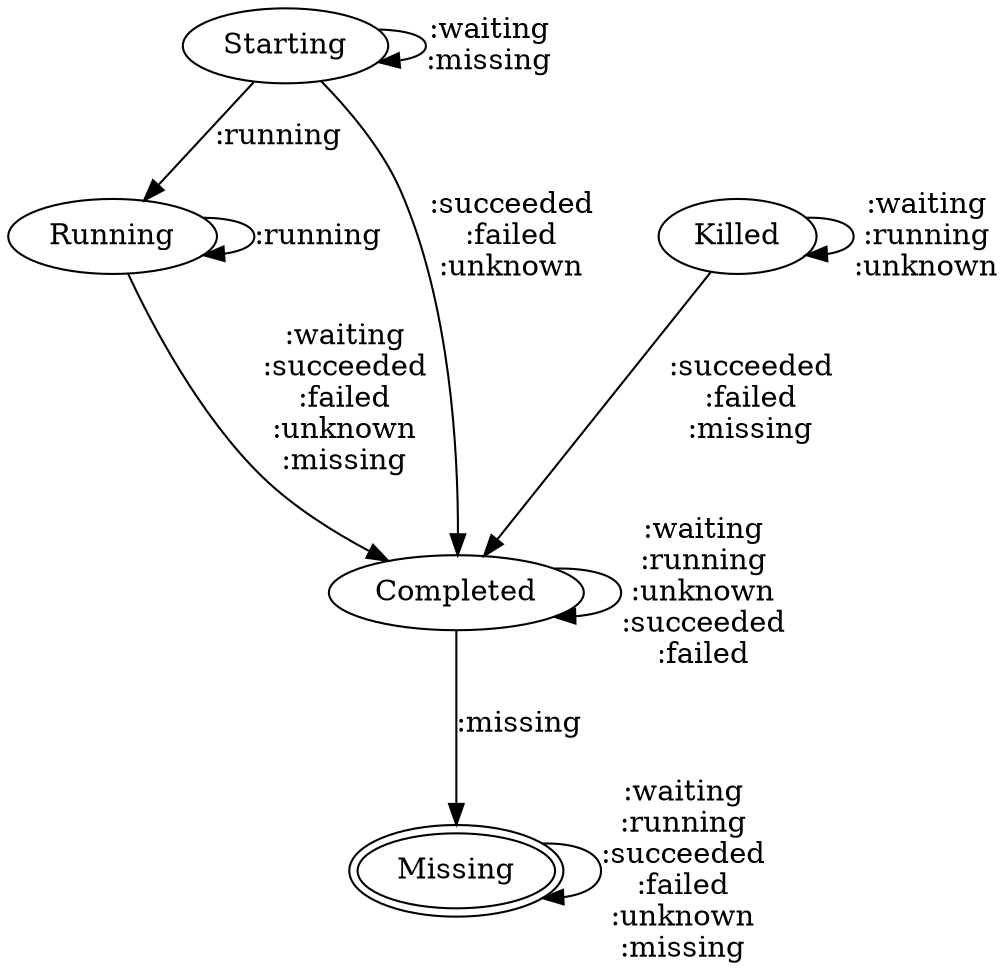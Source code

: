 # A graph showing valid transitions from expected states to expected states. Edges are annotated with
# which kubernetes staes the system may be in when it makes the transition.

digraph g {
        Starting -> Starting [label=":waiting\n:missing"]
        Starting -> Running [label=":running"]
        Starting -> Completed [label=":succeeded\n:failed\n:unknown"]

        Running -> Running [label=":running"]
        Running -> Completed [label=":waiting\n:succeeded\n:failed\n:unknown\n:missing"]

        Completed -> Completed [label=":waiting\n:running\n:unknown\n:succeeded\n:failed"]
        Completed -> Missing [label=":missing"]

        Killed -> Killed [label=":waiting\n:running\n:unknown\n"]
        Killed -> Completed [label=":succeeded\n:failed\n:missing"]

        Missing [peripheries=2]
        Missing -> Missing [label=":waiting\n:running\n:succeeded\n:failed\n:unknown\n:missing"]
}

